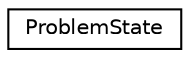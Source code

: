 digraph "Graphical Class Hierarchy"
{
 // LATEX_PDF_SIZE
  edge [fontname="Helvetica",fontsize="10",labelfontname="Helvetica",labelfontsize="10"];
  node [fontname="Helvetica",fontsize="10",shape=record];
  rankdir="LR";
  Node0 [label="ProblemState",height=0.2,width=0.4,color="black", fillcolor="white", style="filled",URL="$classoperations__research_1_1bop_1_1_problem_state.html",tooltip=" "];
}
